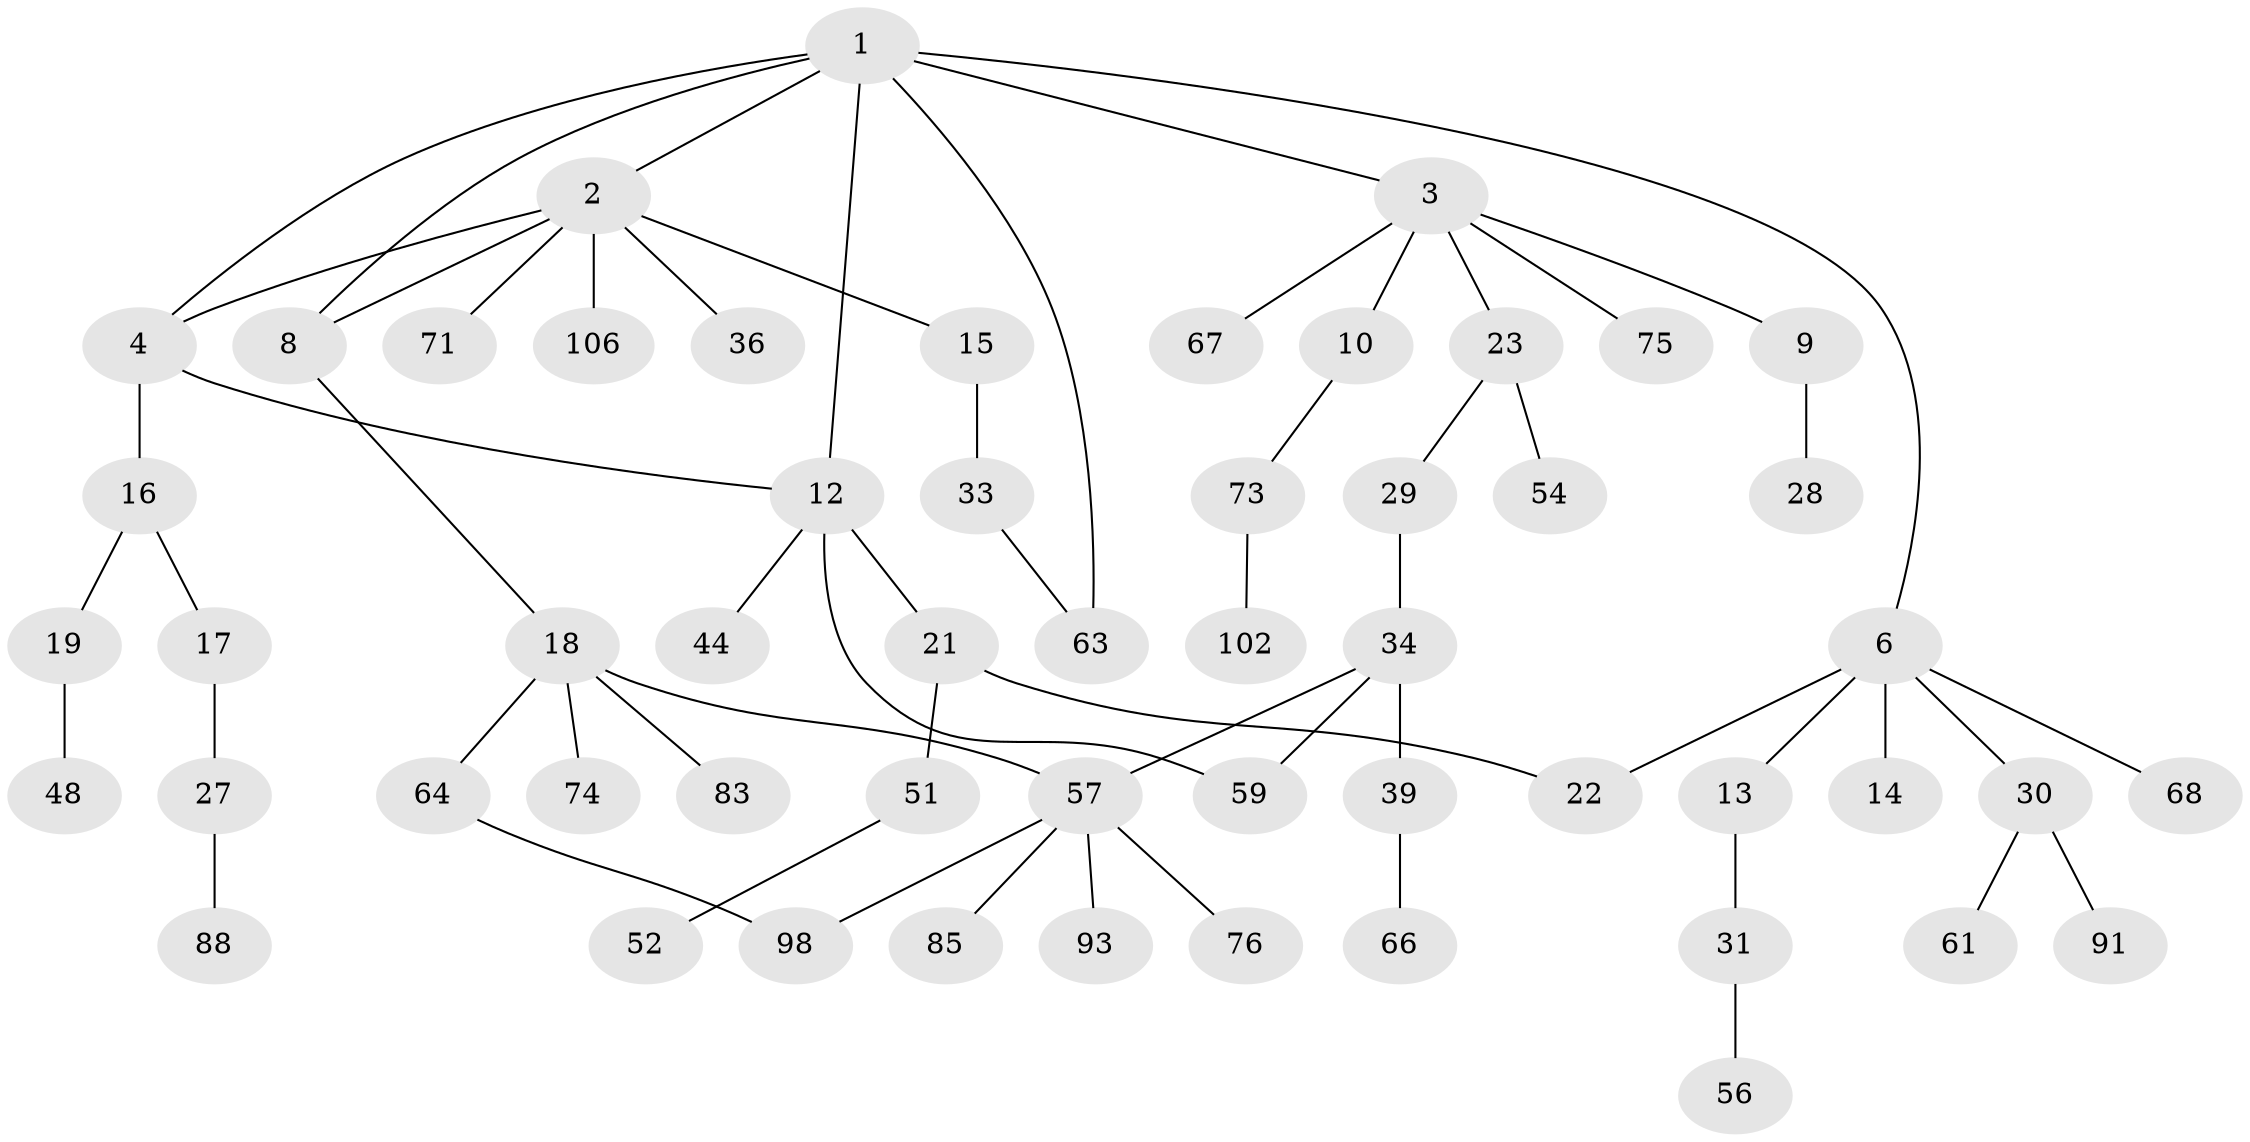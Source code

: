 // original degree distribution, {7: 0.03636363636363636, 3: 0.08181818181818182, 5: 0.02727272727272727, 4: 0.1, 2: 0.2636363636363636, 6: 0.01818181818181818, 1: 0.4727272727272727}
// Generated by graph-tools (version 1.1) at 2025/13/03/09/25 04:13:31]
// undirected, 55 vertices, 62 edges
graph export_dot {
graph [start="1"]
  node [color=gray90,style=filled];
  1;
  2;
  3 [super="+7+81+79+20"];
  4 [super="+5+58"];
  6 [super="+11+86"];
  8 [super="+105+90+78+53+72"];
  9 [super="+25+94"];
  10;
  12 [super="+100+108"];
  13 [super="+84+60"];
  14 [super="+26"];
  15;
  16 [super="+80+46"];
  17 [super="+70"];
  18 [super="+24+32"];
  19;
  21 [super="+45+35"];
  22 [super="+69+47"];
  23;
  27;
  28;
  29;
  30 [super="+41+42"];
  31;
  33;
  34 [super="+40"];
  36 [super="+37+87"];
  39 [super="+50+55"];
  44;
  48 [super="+104"];
  51 [super="+95+96"];
  52;
  54 [super="+107"];
  56;
  57;
  59;
  61;
  63;
  64;
  66 [super="+82+92+101"];
  67;
  68;
  71;
  73;
  74 [super="+109"];
  75;
  76;
  83;
  85;
  88;
  91;
  93;
  98;
  102;
  106;
  1 -- 2;
  1 -- 3;
  1 -- 6;
  1 -- 8;
  1 -- 12;
  1 -- 63;
  1 -- 4;
  2 -- 4;
  2 -- 15;
  2 -- 36;
  2 -- 71;
  2 -- 106;
  2 -- 8;
  3 -- 9;
  3 -- 67;
  3 -- 75;
  3 -- 10;
  3 -- 23;
  4 -- 16;
  4 -- 12;
  6 -- 13;
  6 -- 22 [weight=2];
  6 -- 68;
  6 -- 30;
  6 -- 14;
  8 -- 18;
  9 -- 28;
  10 -- 73;
  12 -- 21;
  12 -- 44;
  12 -- 59;
  13 -- 31;
  15 -- 33;
  16 -- 17;
  16 -- 19;
  17 -- 27;
  18 -- 64;
  18 -- 57;
  18 -- 83;
  18 -- 74;
  19 -- 48;
  21 -- 22;
  21 -- 51;
  23 -- 29;
  23 -- 54;
  27 -- 88;
  29 -- 34;
  30 -- 91;
  30 -- 61;
  31 -- 56;
  33 -- 63;
  34 -- 39;
  34 -- 59;
  34 -- 57;
  39 -- 66;
  51 -- 52;
  57 -- 76;
  57 -- 85;
  57 -- 93;
  57 -- 98;
  64 -- 98;
  73 -- 102;
}
